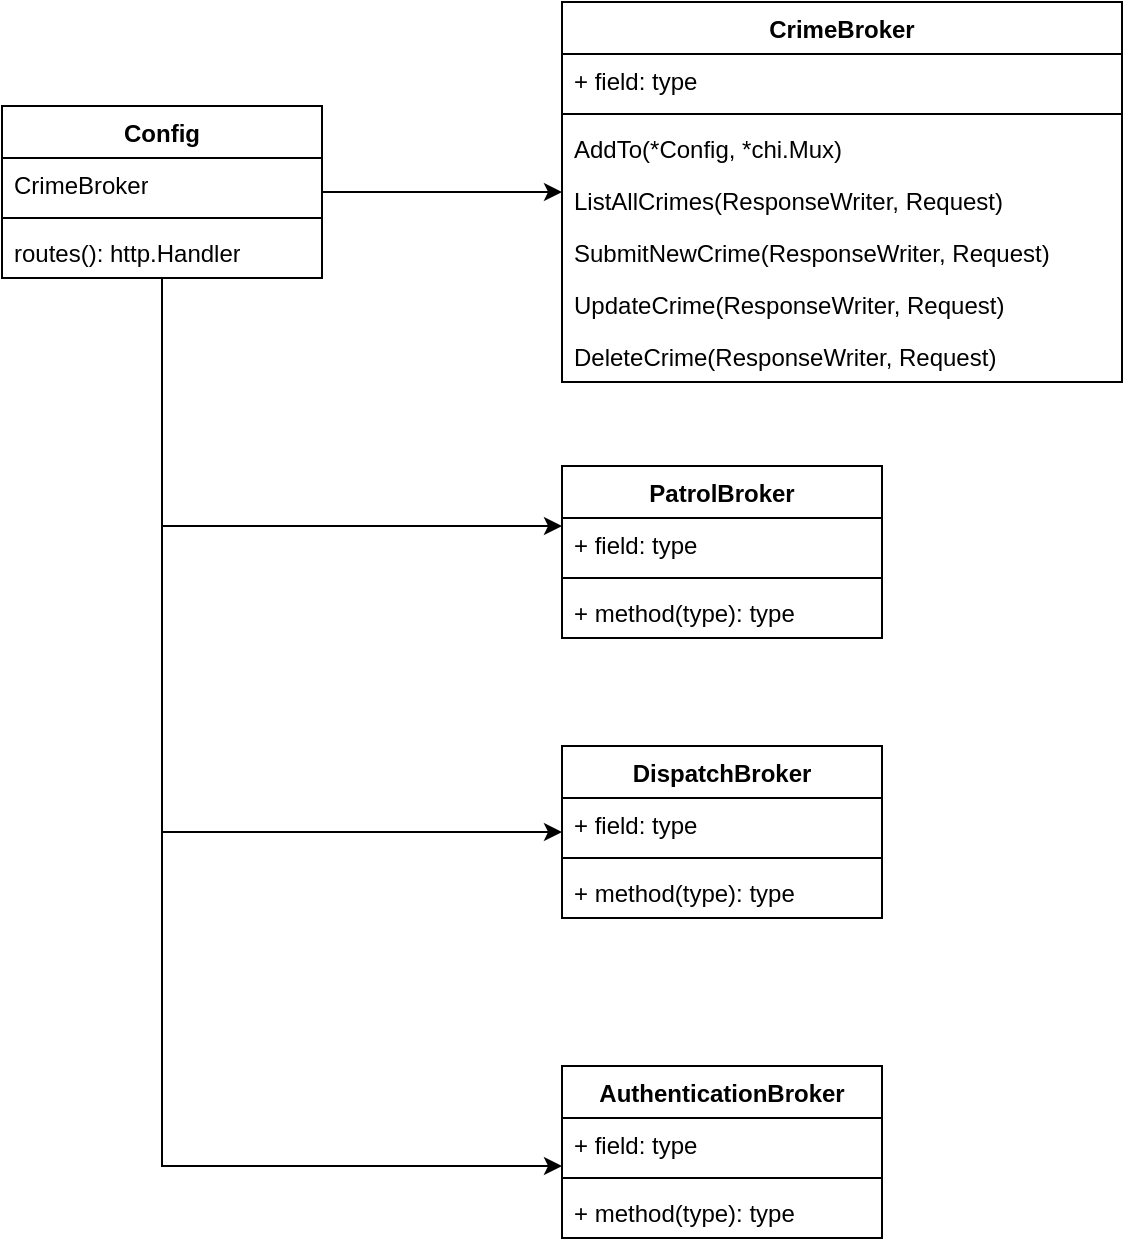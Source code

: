 <mxfile version="28.0.4">
  <diagram name="Page-1" id="YdRBcx0HUpIuPJXZwlzZ">
    <mxGraphModel dx="1115" dy="1108" grid="1" gridSize="10" guides="1" tooltips="1" connect="1" arrows="1" fold="1" page="1" pageScale="1" pageWidth="1100" pageHeight="850" math="0" shadow="0">
      <root>
        <mxCell id="0" />
        <mxCell id="1" parent="0" />
        <mxCell id="61sUXjWMtKaPZSSAKmDJ-1" style="edgeStyle=orthogonalEdgeStyle;rounded=0;orthogonalLoop=1;jettySize=auto;html=1;" edge="1" parent="1" source="NyjxPsQfumYC45lafrn9-1" target="NyjxPsQfumYC45lafrn9-9">
          <mxGeometry relative="1" as="geometry" />
        </mxCell>
        <mxCell id="61sUXjWMtKaPZSSAKmDJ-14" style="edgeStyle=orthogonalEdgeStyle;rounded=0;orthogonalLoop=1;jettySize=auto;html=1;" edge="1" parent="1" source="NyjxPsQfumYC45lafrn9-1" target="61sUXjWMtKaPZSSAKmDJ-2">
          <mxGeometry relative="1" as="geometry">
            <Array as="points">
              <mxPoint x="160" y="290" />
            </Array>
          </mxGeometry>
        </mxCell>
        <mxCell id="61sUXjWMtKaPZSSAKmDJ-15" style="edgeStyle=orthogonalEdgeStyle;rounded=0;orthogonalLoop=1;jettySize=auto;html=1;" edge="1" parent="1" source="NyjxPsQfumYC45lafrn9-1" target="61sUXjWMtKaPZSSAKmDJ-6">
          <mxGeometry relative="1" as="geometry">
            <Array as="points">
              <mxPoint x="160" y="443" />
            </Array>
          </mxGeometry>
        </mxCell>
        <mxCell id="61sUXjWMtKaPZSSAKmDJ-16" style="edgeStyle=orthogonalEdgeStyle;rounded=0;orthogonalLoop=1;jettySize=auto;html=1;" edge="1" parent="1" source="NyjxPsQfumYC45lafrn9-1" target="61sUXjWMtKaPZSSAKmDJ-10">
          <mxGeometry relative="1" as="geometry">
            <Array as="points">
              <mxPoint x="160" y="610" />
            </Array>
          </mxGeometry>
        </mxCell>
        <mxCell id="NyjxPsQfumYC45lafrn9-1" value="Config" style="swimlane;fontStyle=1;align=center;verticalAlign=top;childLayout=stackLayout;horizontal=1;startSize=26;horizontalStack=0;resizeParent=1;resizeParentMax=0;resizeLast=0;collapsible=1;marginBottom=0;whiteSpace=wrap;html=1;" parent="1" vertex="1">
          <mxGeometry x="80" y="80" width="160" height="86" as="geometry">
            <mxRectangle x="90" y="110" width="80" height="30" as="alternateBounds" />
          </mxGeometry>
        </mxCell>
        <mxCell id="NyjxPsQfumYC45lafrn9-2" value="CrimeBroker" style="text;strokeColor=none;fillColor=none;align=left;verticalAlign=top;spacingLeft=4;spacingRight=4;overflow=hidden;rotatable=0;points=[[0,0.5],[1,0.5]];portConstraint=eastwest;whiteSpace=wrap;html=1;" parent="NyjxPsQfumYC45lafrn9-1" vertex="1">
          <mxGeometry y="26" width="160" height="26" as="geometry" />
        </mxCell>
        <mxCell id="NyjxPsQfumYC45lafrn9-3" value="" style="line;strokeWidth=1;fillColor=none;align=left;verticalAlign=middle;spacingTop=-1;spacingLeft=3;spacingRight=3;rotatable=0;labelPosition=right;points=[];portConstraint=eastwest;strokeColor=inherit;" parent="NyjxPsQfumYC45lafrn9-1" vertex="1">
          <mxGeometry y="52" width="160" height="8" as="geometry" />
        </mxCell>
        <mxCell id="NyjxPsQfumYC45lafrn9-4" value="routes(): http.Handler" style="text;strokeColor=none;fillColor=none;align=left;verticalAlign=top;spacingLeft=4;spacingRight=4;overflow=hidden;rotatable=0;points=[[0,0.5],[1,0.5]];portConstraint=eastwest;whiteSpace=wrap;html=1;" parent="NyjxPsQfumYC45lafrn9-1" vertex="1">
          <mxGeometry y="60" width="160" height="26" as="geometry" />
        </mxCell>
        <mxCell id="NyjxPsQfumYC45lafrn9-9" value="CrimeBroker" style="swimlane;fontStyle=1;align=center;verticalAlign=top;childLayout=stackLayout;horizontal=1;startSize=26;horizontalStack=0;resizeParent=1;resizeParentMax=0;resizeLast=0;collapsible=1;marginBottom=0;whiteSpace=wrap;html=1;" parent="1" vertex="1">
          <mxGeometry x="360" y="28" width="280" height="190" as="geometry" />
        </mxCell>
        <mxCell id="NyjxPsQfumYC45lafrn9-10" value="+ field: type" style="text;strokeColor=none;fillColor=none;align=left;verticalAlign=top;spacingLeft=4;spacingRight=4;overflow=hidden;rotatable=0;points=[[0,0.5],[1,0.5]];portConstraint=eastwest;whiteSpace=wrap;html=1;" parent="NyjxPsQfumYC45lafrn9-9" vertex="1">
          <mxGeometry y="26" width="280" height="26" as="geometry" />
        </mxCell>
        <mxCell id="NyjxPsQfumYC45lafrn9-11" value="" style="line;strokeWidth=1;fillColor=none;align=left;verticalAlign=middle;spacingTop=-1;spacingLeft=3;spacingRight=3;rotatable=0;labelPosition=right;points=[];portConstraint=eastwest;strokeColor=inherit;" parent="NyjxPsQfumYC45lafrn9-9" vertex="1">
          <mxGeometry y="52" width="280" height="8" as="geometry" />
        </mxCell>
        <mxCell id="61sUXjWMtKaPZSSAKmDJ-20" value="AddTo(*Config, *chi.Mux)" style="text;strokeColor=none;fillColor=none;align=left;verticalAlign=top;spacingLeft=4;spacingRight=4;overflow=hidden;rotatable=0;points=[[0,0.5],[1,0.5]];portConstraint=eastwest;whiteSpace=wrap;html=1;" vertex="1" parent="NyjxPsQfumYC45lafrn9-9">
          <mxGeometry y="60" width="280" height="26" as="geometry" />
        </mxCell>
        <mxCell id="NyjxPsQfumYC45lafrn9-12" value="ListAllCrimes(ResponseWriter, Request)" style="text;strokeColor=none;fillColor=none;align=left;verticalAlign=top;spacingLeft=4;spacingRight=4;overflow=hidden;rotatable=0;points=[[0,0.5],[1,0.5]];portConstraint=eastwest;whiteSpace=wrap;html=1;" parent="NyjxPsQfumYC45lafrn9-9" vertex="1">
          <mxGeometry y="86" width="280" height="26" as="geometry" />
        </mxCell>
        <mxCell id="61sUXjWMtKaPZSSAKmDJ-17" value="SubmitNewCrime(ResponseWriter, Request)" style="text;strokeColor=none;fillColor=none;align=left;verticalAlign=top;spacingLeft=4;spacingRight=4;overflow=hidden;rotatable=0;points=[[0,0.5],[1,0.5]];portConstraint=eastwest;whiteSpace=wrap;html=1;" vertex="1" parent="NyjxPsQfumYC45lafrn9-9">
          <mxGeometry y="112" width="280" height="26" as="geometry" />
        </mxCell>
        <mxCell id="61sUXjWMtKaPZSSAKmDJ-18" value="UpdateCrime(ResponseWriter, Request)" style="text;strokeColor=none;fillColor=none;align=left;verticalAlign=top;spacingLeft=4;spacingRight=4;overflow=hidden;rotatable=0;points=[[0,0.5],[1,0.5]];portConstraint=eastwest;whiteSpace=wrap;html=1;" vertex="1" parent="NyjxPsQfumYC45lafrn9-9">
          <mxGeometry y="138" width="280" height="26" as="geometry" />
        </mxCell>
        <mxCell id="61sUXjWMtKaPZSSAKmDJ-19" value="DeleteCrime(ResponseWriter, Request)" style="text;strokeColor=none;fillColor=none;align=left;verticalAlign=top;spacingLeft=4;spacingRight=4;overflow=hidden;rotatable=0;points=[[0,0.5],[1,0.5]];portConstraint=eastwest;whiteSpace=wrap;html=1;" vertex="1" parent="NyjxPsQfumYC45lafrn9-9">
          <mxGeometry y="164" width="280" height="26" as="geometry" />
        </mxCell>
        <mxCell id="61sUXjWMtKaPZSSAKmDJ-2" value="PatrolBroker" style="swimlane;fontStyle=1;align=center;verticalAlign=top;childLayout=stackLayout;horizontal=1;startSize=26;horizontalStack=0;resizeParent=1;resizeParentMax=0;resizeLast=0;collapsible=1;marginBottom=0;whiteSpace=wrap;html=1;" vertex="1" parent="1">
          <mxGeometry x="360" y="260" width="160" height="86" as="geometry" />
        </mxCell>
        <mxCell id="61sUXjWMtKaPZSSAKmDJ-3" value="+ field: type" style="text;strokeColor=none;fillColor=none;align=left;verticalAlign=top;spacingLeft=4;spacingRight=4;overflow=hidden;rotatable=0;points=[[0,0.5],[1,0.5]];portConstraint=eastwest;whiteSpace=wrap;html=1;" vertex="1" parent="61sUXjWMtKaPZSSAKmDJ-2">
          <mxGeometry y="26" width="160" height="26" as="geometry" />
        </mxCell>
        <mxCell id="61sUXjWMtKaPZSSAKmDJ-4" value="" style="line;strokeWidth=1;fillColor=none;align=left;verticalAlign=middle;spacingTop=-1;spacingLeft=3;spacingRight=3;rotatable=0;labelPosition=right;points=[];portConstraint=eastwest;strokeColor=inherit;" vertex="1" parent="61sUXjWMtKaPZSSAKmDJ-2">
          <mxGeometry y="52" width="160" height="8" as="geometry" />
        </mxCell>
        <mxCell id="61sUXjWMtKaPZSSAKmDJ-5" value="+ method(type): type" style="text;strokeColor=none;fillColor=none;align=left;verticalAlign=top;spacingLeft=4;spacingRight=4;overflow=hidden;rotatable=0;points=[[0,0.5],[1,0.5]];portConstraint=eastwest;whiteSpace=wrap;html=1;" vertex="1" parent="61sUXjWMtKaPZSSAKmDJ-2">
          <mxGeometry y="60" width="160" height="26" as="geometry" />
        </mxCell>
        <mxCell id="61sUXjWMtKaPZSSAKmDJ-6" value="DispatchBroker" style="swimlane;fontStyle=1;align=center;verticalAlign=top;childLayout=stackLayout;horizontal=1;startSize=26;horizontalStack=0;resizeParent=1;resizeParentMax=0;resizeLast=0;collapsible=1;marginBottom=0;whiteSpace=wrap;html=1;" vertex="1" parent="1">
          <mxGeometry x="360" y="400" width="160" height="86" as="geometry" />
        </mxCell>
        <mxCell id="61sUXjWMtKaPZSSAKmDJ-7" value="+ field: type" style="text;strokeColor=none;fillColor=none;align=left;verticalAlign=top;spacingLeft=4;spacingRight=4;overflow=hidden;rotatable=0;points=[[0,0.5],[1,0.5]];portConstraint=eastwest;whiteSpace=wrap;html=1;" vertex="1" parent="61sUXjWMtKaPZSSAKmDJ-6">
          <mxGeometry y="26" width="160" height="26" as="geometry" />
        </mxCell>
        <mxCell id="61sUXjWMtKaPZSSAKmDJ-8" value="" style="line;strokeWidth=1;fillColor=none;align=left;verticalAlign=middle;spacingTop=-1;spacingLeft=3;spacingRight=3;rotatable=0;labelPosition=right;points=[];portConstraint=eastwest;strokeColor=inherit;" vertex="1" parent="61sUXjWMtKaPZSSAKmDJ-6">
          <mxGeometry y="52" width="160" height="8" as="geometry" />
        </mxCell>
        <mxCell id="61sUXjWMtKaPZSSAKmDJ-9" value="+ method(type): type" style="text;strokeColor=none;fillColor=none;align=left;verticalAlign=top;spacingLeft=4;spacingRight=4;overflow=hidden;rotatable=0;points=[[0,0.5],[1,0.5]];portConstraint=eastwest;whiteSpace=wrap;html=1;" vertex="1" parent="61sUXjWMtKaPZSSAKmDJ-6">
          <mxGeometry y="60" width="160" height="26" as="geometry" />
        </mxCell>
        <mxCell id="61sUXjWMtKaPZSSAKmDJ-10" value="AuthenticationBroker" style="swimlane;fontStyle=1;align=center;verticalAlign=top;childLayout=stackLayout;horizontal=1;startSize=26;horizontalStack=0;resizeParent=1;resizeParentMax=0;resizeLast=0;collapsible=1;marginBottom=0;whiteSpace=wrap;html=1;" vertex="1" parent="1">
          <mxGeometry x="360" y="560" width="160" height="86" as="geometry" />
        </mxCell>
        <mxCell id="61sUXjWMtKaPZSSAKmDJ-11" value="+ field: type" style="text;strokeColor=none;fillColor=none;align=left;verticalAlign=top;spacingLeft=4;spacingRight=4;overflow=hidden;rotatable=0;points=[[0,0.5],[1,0.5]];portConstraint=eastwest;whiteSpace=wrap;html=1;" vertex="1" parent="61sUXjWMtKaPZSSAKmDJ-10">
          <mxGeometry y="26" width="160" height="26" as="geometry" />
        </mxCell>
        <mxCell id="61sUXjWMtKaPZSSAKmDJ-12" value="" style="line;strokeWidth=1;fillColor=none;align=left;verticalAlign=middle;spacingTop=-1;spacingLeft=3;spacingRight=3;rotatable=0;labelPosition=right;points=[];portConstraint=eastwest;strokeColor=inherit;" vertex="1" parent="61sUXjWMtKaPZSSAKmDJ-10">
          <mxGeometry y="52" width="160" height="8" as="geometry" />
        </mxCell>
        <mxCell id="61sUXjWMtKaPZSSAKmDJ-13" value="+ method(type): type" style="text;strokeColor=none;fillColor=none;align=left;verticalAlign=top;spacingLeft=4;spacingRight=4;overflow=hidden;rotatable=0;points=[[0,0.5],[1,0.5]];portConstraint=eastwest;whiteSpace=wrap;html=1;" vertex="1" parent="61sUXjWMtKaPZSSAKmDJ-10">
          <mxGeometry y="60" width="160" height="26" as="geometry" />
        </mxCell>
      </root>
    </mxGraphModel>
  </diagram>
</mxfile>
